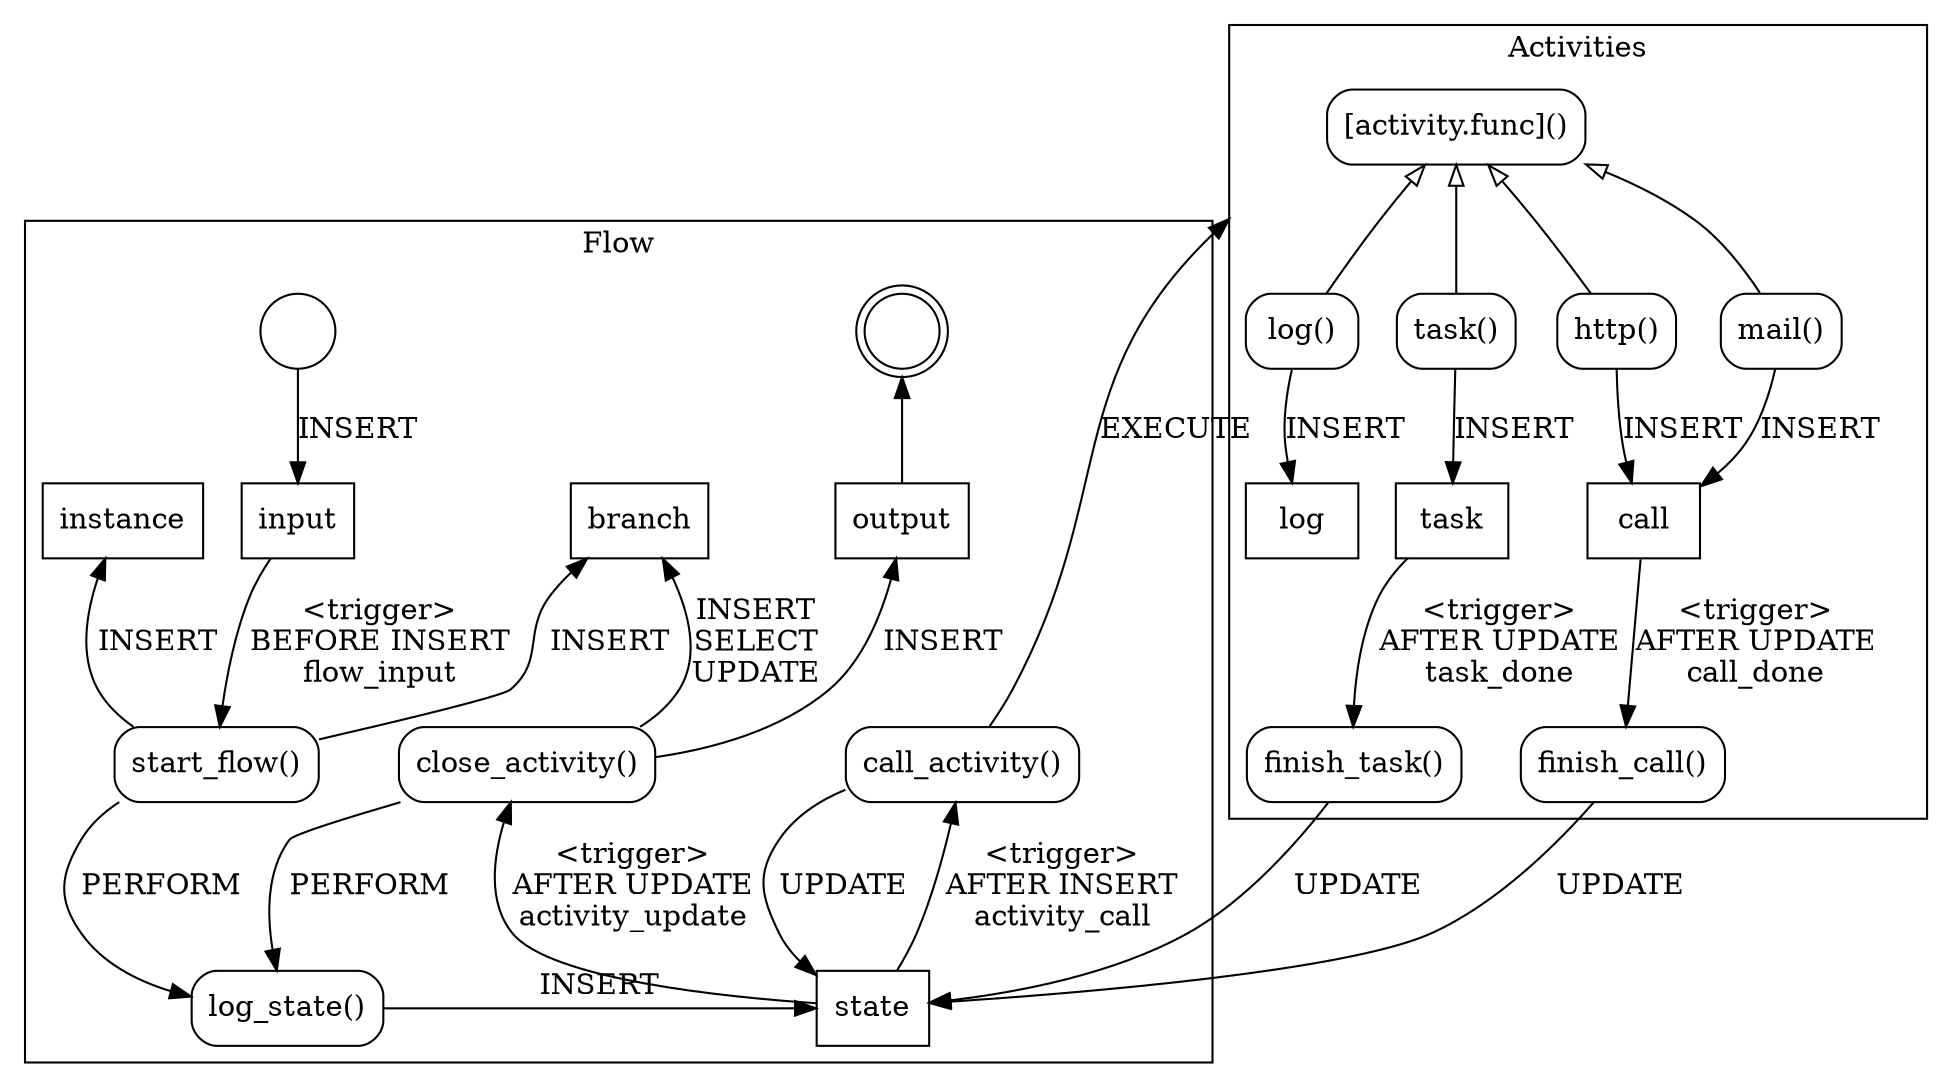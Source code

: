 digraph graph_flow {
  compound=true

  subgraph cluster_flow {
    label="Flow"
    start [shape=circle, label=""]
    end [shape=doublecircle, label=""]

    // tables
    node [shape=box, style=solid]
    branch [label="branch"]
    input [label="input"]
    instance [label="instance"]
    output [label="output"]
    state [label="state"]

    // functions
    node [shape=box, style=rounded]
    call_activity [label="call_activity()"]
    close_activity [label="close_activity()"]
    log_state [label="log_state()"]
    start_flow [label="start_flow()"]

    // trigger
    input -> start_flow [label="<trigger>\nBEFORE INSERT\nflow_input"]
    state -> call_activity [label="<trigger>\nAFTER INSERT\nactivity_call"]
    state -> close_activity [label="<trigger>\nAFTER UPDATE\nactivity_update"]

    // flow
    call_activity -> state [label="UPDATE"]
    close_activity -> branch [label="INSERT\nSELECT\nUPDATE"]
    close_activity -> log_state [label="PERFORM"]
    close_activity -> output [label="INSERT"]
    log_state -> state [label="INSERT"]
    output -> end
    start_flow -> {instance; branch} [label="INSERT"]
    start_flow -> log_state [label="PERFORM"]
    start -> input [label="INSERT"]

    // layout
    {rank=same; start end}
    {rank=same; input instance branch output}
    {rank=same; start_flow close_activity call_activity}
    {rank=same; log_state state}
  }

  subgraph cluster_activities {
    label="Activities"

    // tables
    node [shape=box, style=solid]
    call [label="call"]
    log [label="log"]
    task [label="task"]

    // functions
    node [shape=box, style=rounded]
    activity_function [label="[activity.func]()"]
    finish_call [label="finish_call()"]
    finish_task [label="finish_task()"]
    http_activity [label="http()"]
    log_activity [label="log()"]
    mail_activity [label="mail()"]
    task_activity [label="task()"]

    // trigger
    call -> finish_call [label="<trigger>\nAFTER UPDATE\ncall_done"]
    task -> finish_task [label="<trigger>\nAFTER UPDATE\ntask_done"]

    // flow
    http_activity -> call [label="INSERT"]
    log_activity -> log [label="INSERT"]
    mail_activity -> call [label="INSERT"]
    task_activity -> task [label="INSERT"]

    // implements
    edge [arrowtail=empty, dir=back]
    activity_function -> http_activity
    activity_function -> log_activity
    activity_function -> mail_activity
    activity_function -> task_activity
  }

  call_activity -> activity_function [label="EXECUTE", lhead=cluster_activities]
  finish_task -> state [label="UPDATE"]
  finish_call -> state [label="UPDATE"]
}

